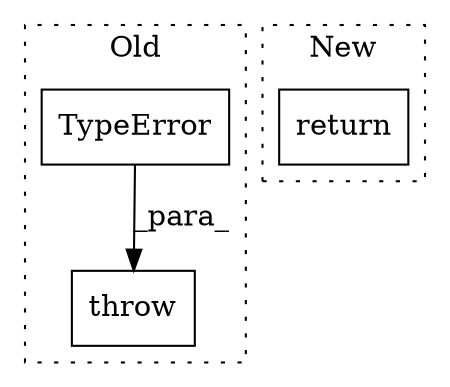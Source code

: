 digraph G {
subgraph cluster0 {
1 [label="TypeError" a="32" s="607" l="11" shape="box"];
3 [label="throw" a="53" s="601" l="6" shape="box"];
label = "Old";
style="dotted";
}
subgraph cluster1 {
2 [label="return" a="41" s="495" l="7" shape="box"];
label = "New";
style="dotted";
}
1 -> 3 [label="_para_"];
}
